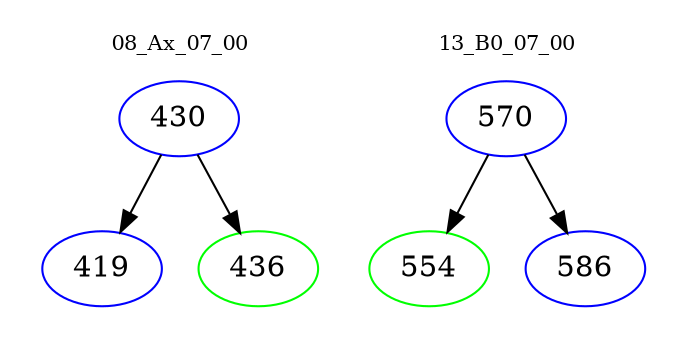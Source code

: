 digraph{
subgraph cluster_0 {
color = white
label = "08_Ax_07_00";
fontsize=10;
T0_430 [label="430", color="blue"]
T0_430 -> T0_419 [color="black"]
T0_419 [label="419", color="blue"]
T0_430 -> T0_436 [color="black"]
T0_436 [label="436", color="green"]
}
subgraph cluster_1 {
color = white
label = "13_B0_07_00";
fontsize=10;
T1_570 [label="570", color="blue"]
T1_570 -> T1_554 [color="black"]
T1_554 [label="554", color="green"]
T1_570 -> T1_586 [color="black"]
T1_586 [label="586", color="blue"]
}
}
